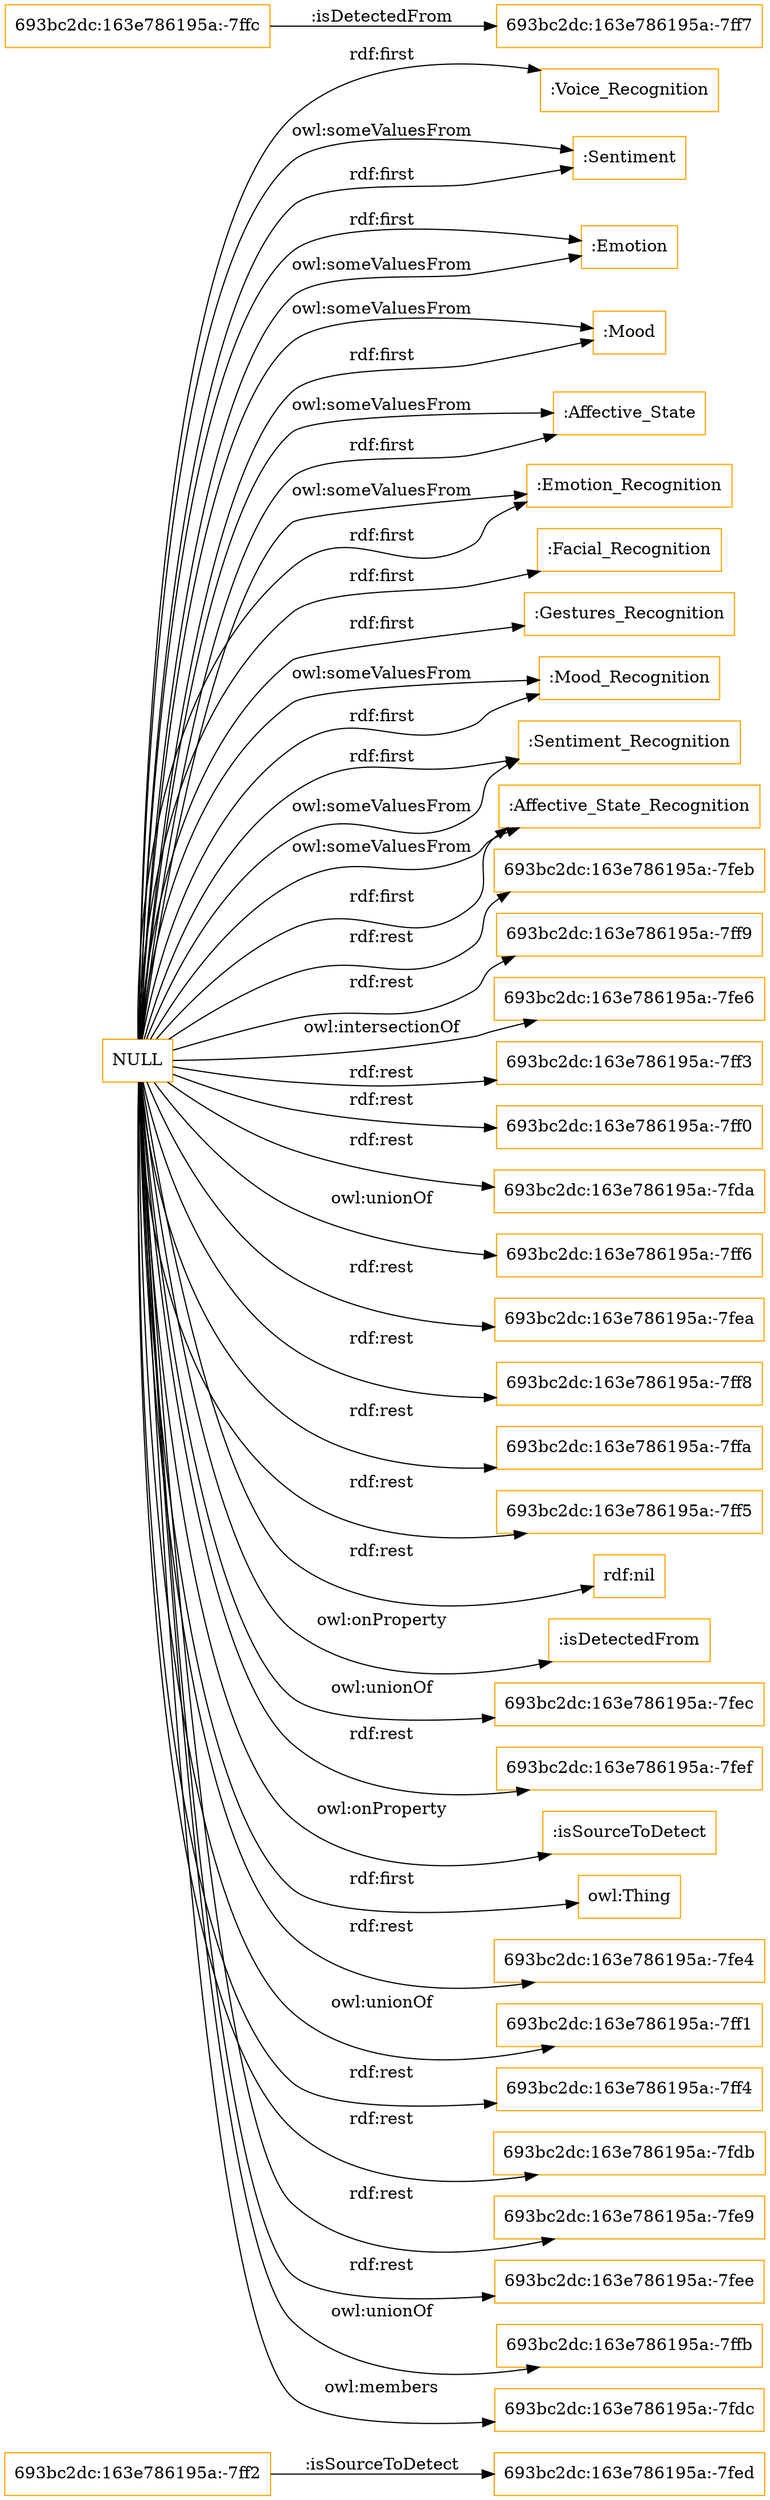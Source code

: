 digraph ar2dtool_diagram { 
rankdir=LR;
size="1501"
node [shape = rectangle, color="orange"]; "693bc2dc:163e786195a:-7fed" ":Voice_Recognition" ":Sentiment" "693bc2dc:163e786195a:-7ff2" ":Emotion" ":Mood" ":Affective_State" ":Emotion_Recognition" "693bc2dc:163e786195a:-7ffc" ":Facial_Recognition" ":Gestures_Recognition" ":Mood_Recognition" ":Sentiment_Recognition" "693bc2dc:163e786195a:-7ff7" ":Affective_State_Recognition" ; /*classes style*/
	"NULL" -> "693bc2dc:163e786195a:-7feb" [ label = "rdf:rest" ];
	"NULL" -> "693bc2dc:163e786195a:-7ff9" [ label = "rdf:rest" ];
	"NULL" -> ":Sentiment_Recognition" [ label = "rdf:first" ];
	"NULL" -> "693bc2dc:163e786195a:-7fe6" [ label = "owl:intersectionOf" ];
	"NULL" -> "693bc2dc:163e786195a:-7ff3" [ label = "rdf:rest" ];
	"NULL" -> ":Voice_Recognition" [ label = "rdf:first" ];
	"NULL" -> ":Mood_Recognition" [ label = "owl:someValuesFrom" ];
	"NULL" -> "693bc2dc:163e786195a:-7ff0" [ label = "rdf:rest" ];
	"NULL" -> ":Emotion_Recognition" [ label = "owl:someValuesFrom" ];
	"NULL" -> "693bc2dc:163e786195a:-7fda" [ label = "rdf:rest" ];
	"NULL" -> "693bc2dc:163e786195a:-7ff6" [ label = "owl:unionOf" ];
	"NULL" -> "693bc2dc:163e786195a:-7fea" [ label = "rdf:rest" ];
	"NULL" -> ":Emotion_Recognition" [ label = "rdf:first" ];
	"NULL" -> "693bc2dc:163e786195a:-7ff8" [ label = "rdf:rest" ];
	"NULL" -> "693bc2dc:163e786195a:-7ffa" [ label = "rdf:rest" ];
	"NULL" -> "693bc2dc:163e786195a:-7ff5" [ label = "rdf:rest" ];
	"NULL" -> ":Facial_Recognition" [ label = "rdf:first" ];
	"NULL" -> "rdf:nil" [ label = "rdf:rest" ];
	"NULL" -> ":isDetectedFrom" [ label = "owl:onProperty" ];
	"NULL" -> "693bc2dc:163e786195a:-7fec" [ label = "owl:unionOf" ];
	"NULL" -> ":Mood" [ label = "owl:someValuesFrom" ];
	"NULL" -> "693bc2dc:163e786195a:-7fef" [ label = "rdf:rest" ];
	"NULL" -> ":Sentiment" [ label = "owl:someValuesFrom" ];
	"NULL" -> ":Emotion" [ label = "rdf:first" ];
	"NULL" -> ":isSourceToDetect" [ label = "owl:onProperty" ];
	"NULL" -> "owl:Thing" [ label = "rdf:first" ];
	"NULL" -> ":Emotion" [ label = "owl:someValuesFrom" ];
	"NULL" -> "693bc2dc:163e786195a:-7fe4" [ label = "rdf:rest" ];
	"NULL" -> "693bc2dc:163e786195a:-7ff1" [ label = "owl:unionOf" ];
	"NULL" -> ":Affective_State_Recognition" [ label = "owl:someValuesFrom" ];
	"NULL" -> ":Affective_State" [ label = "owl:someValuesFrom" ];
	"NULL" -> ":Mood_Recognition" [ label = "rdf:first" ];
	"NULL" -> "693bc2dc:163e786195a:-7ff4" [ label = "rdf:rest" ];
	"NULL" -> ":Gestures_Recognition" [ label = "rdf:first" ];
	"NULL" -> ":Sentiment_Recognition" [ label = "owl:someValuesFrom" ];
	"NULL" -> ":Mood" [ label = "rdf:first" ];
	"NULL" -> ":Affective_State_Recognition" [ label = "rdf:first" ];
	"NULL" -> ":Affective_State" [ label = "rdf:first" ];
	"NULL" -> "693bc2dc:163e786195a:-7fdb" [ label = "rdf:rest" ];
	"NULL" -> ":Sentiment" [ label = "rdf:first" ];
	"NULL" -> "693bc2dc:163e786195a:-7fe9" [ label = "rdf:rest" ];
	"NULL" -> "693bc2dc:163e786195a:-7fee" [ label = "rdf:rest" ];
	"NULL" -> "693bc2dc:163e786195a:-7ffb" [ label = "owl:unionOf" ];
	"NULL" -> "693bc2dc:163e786195a:-7fdc" [ label = "owl:members" ];
	"693bc2dc:163e786195a:-7ffc" -> "693bc2dc:163e786195a:-7ff7" [ label = ":isDetectedFrom" ];
	"693bc2dc:163e786195a:-7ff2" -> "693bc2dc:163e786195a:-7fed" [ label = ":isSourceToDetect" ];

}
